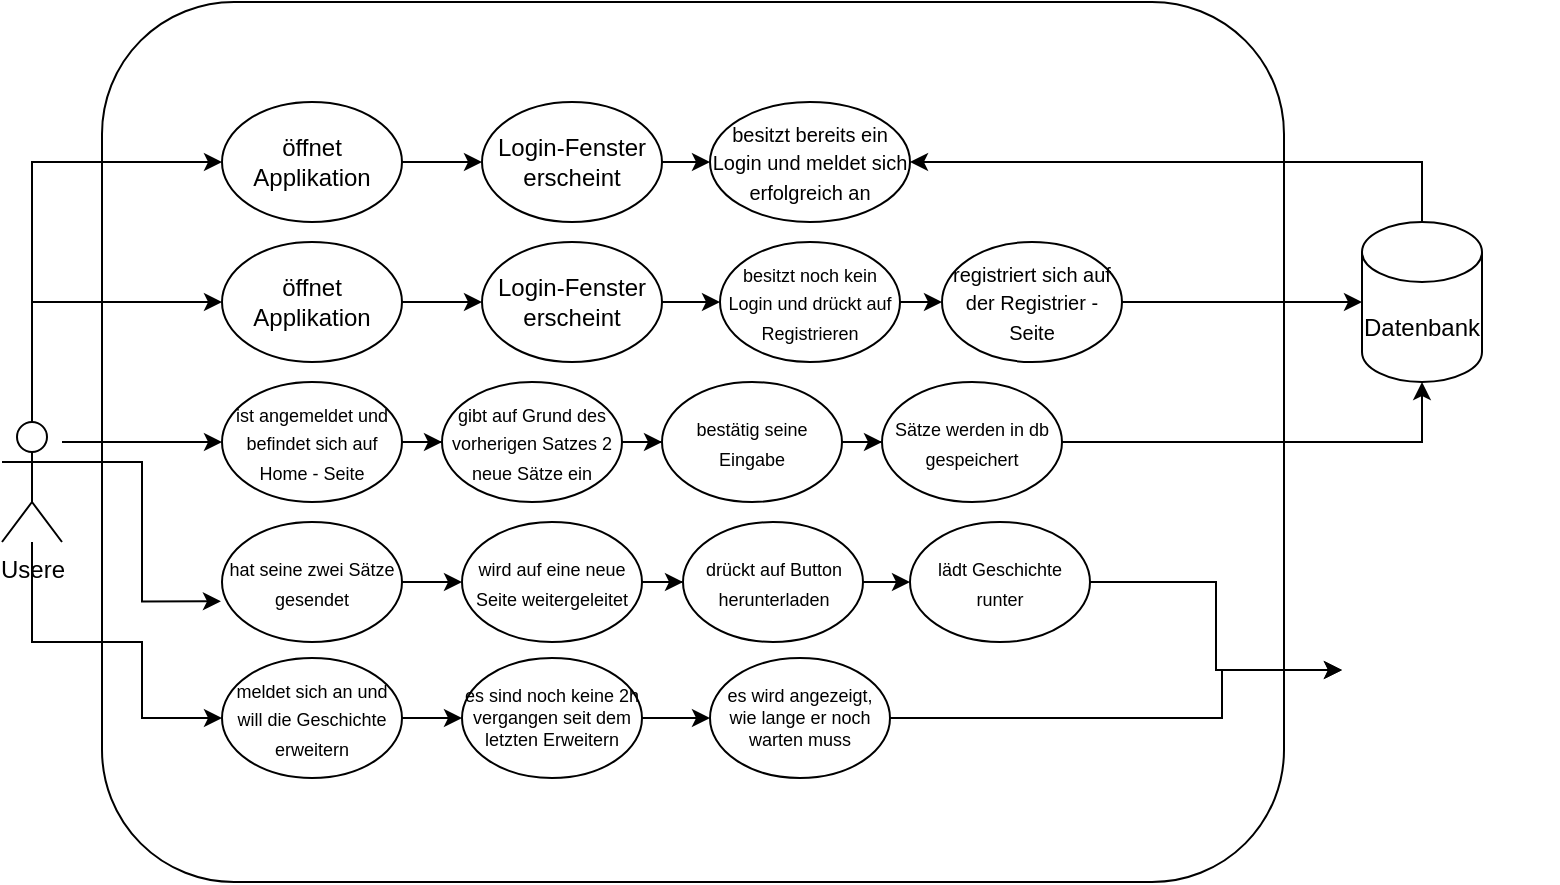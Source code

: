 <mxfile version="15.8.6" type="device"><diagram id="kyYIg4ZvpXns4QZy58Z6" name="Page-1"><mxGraphModel dx="1209" dy="585" grid="1" gridSize="10" guides="1" tooltips="1" connect="1" arrows="1" fold="1" page="1" pageScale="1" pageWidth="827" pageHeight="1169" math="0" shadow="0"><root><mxCell id="0"/><mxCell id="1" parent="0"/><mxCell id="Khfynw4bAvKvG0Z-6tx4-1" value="" style="rounded=1;whiteSpace=wrap;html=1;fillColor=none;" vertex="1" parent="1"><mxGeometry x="60" y="60" width="591" height="440" as="geometry"/></mxCell><mxCell id="Khfynw4bAvKvG0Z-6tx4-12" value="" style="edgeStyle=orthogonalEdgeStyle;rounded=0;orthogonalLoop=1;jettySize=auto;html=1;fontSize=10;entryX=0;entryY=0.5;entryDx=0;entryDy=0;" edge="1" parent="1" source="Khfynw4bAvKvG0Z-6tx4-2" target="Khfynw4bAvKvG0Z-6tx4-6"><mxGeometry relative="1" as="geometry"><Array as="points"><mxPoint x="25" y="140"/></Array></mxGeometry></mxCell><mxCell id="Khfynw4bAvKvG0Z-6tx4-16" value="" style="edgeStyle=orthogonalEdgeStyle;rounded=0;orthogonalLoop=1;jettySize=auto;html=1;fontSize=10;entryX=0;entryY=0.5;entryDx=0;entryDy=0;" edge="1" parent="1" source="Khfynw4bAvKvG0Z-6tx4-2" target="Khfynw4bAvKvG0Z-6tx4-13"><mxGeometry relative="1" as="geometry"><Array as="points"><mxPoint x="25" y="210"/></Array></mxGeometry></mxCell><mxCell id="Khfynw4bAvKvG0Z-6tx4-25" value="" style="edgeStyle=orthogonalEdgeStyle;rounded=0;orthogonalLoop=1;jettySize=auto;html=1;fontSize=9;entryX=0;entryY=0.5;entryDx=0;entryDy=0;" edge="1" parent="1" source="Khfynw4bAvKvG0Z-6tx4-2" target="Khfynw4bAvKvG0Z-6tx4-26"><mxGeometry relative="1" as="geometry"><Array as="points"><mxPoint x="70" y="280"/><mxPoint x="70" y="280"/></Array></mxGeometry></mxCell><mxCell id="Khfynw4bAvKvG0Z-6tx4-35" style="edgeStyle=orthogonalEdgeStyle;rounded=0;orthogonalLoop=1;jettySize=auto;html=1;exitX=1;exitY=0.333;exitDx=0;exitDy=0;exitPerimeter=0;entryX=-0.006;entryY=0.661;entryDx=0;entryDy=0;entryPerimeter=0;fontSize=9;" edge="1" parent="1" source="Khfynw4bAvKvG0Z-6tx4-2" target="Khfynw4bAvKvG0Z-6tx4-34"><mxGeometry relative="1" as="geometry"/></mxCell><mxCell id="Khfynw4bAvKvG0Z-6tx4-45" style="edgeStyle=orthogonalEdgeStyle;rounded=0;orthogonalLoop=1;jettySize=auto;html=1;entryX=0;entryY=0.5;entryDx=0;entryDy=0;fontSize=9;" edge="1" parent="1" source="Khfynw4bAvKvG0Z-6tx4-2" target="Khfynw4bAvKvG0Z-6tx4-44"><mxGeometry relative="1" as="geometry"><Array as="points"><mxPoint x="25" y="380"/><mxPoint x="80" y="380"/><mxPoint x="80" y="418"/></Array></mxGeometry></mxCell><mxCell id="Khfynw4bAvKvG0Z-6tx4-2" value="Usere" style="shape=umlActor;verticalLabelPosition=bottom;verticalAlign=top;html=1;outlineConnect=0;" vertex="1" parent="1"><mxGeometry x="10" y="270" width="30" height="60" as="geometry"/></mxCell><mxCell id="Khfynw4bAvKvG0Z-6tx4-11" value="" style="edgeStyle=orthogonalEdgeStyle;rounded=0;orthogonalLoop=1;jettySize=auto;html=1;fontSize=10;entryX=1;entryY=0.5;entryDx=0;entryDy=0;" edge="1" parent="1" source="Khfynw4bAvKvG0Z-6tx4-4" target="Khfynw4bAvKvG0Z-6tx4-9"><mxGeometry relative="1" as="geometry"><Array as="points"><mxPoint x="720" y="140"/></Array></mxGeometry></mxCell><mxCell id="Khfynw4bAvKvG0Z-6tx4-4" value="Datenbank" style="shape=cylinder3;whiteSpace=wrap;html=1;boundedLbl=1;backgroundOutline=1;size=15;" vertex="1" parent="1"><mxGeometry x="690" y="170" width="60" height="80" as="geometry"/></mxCell><mxCell id="Khfynw4bAvKvG0Z-6tx4-5" value="" style="shape=image;html=1;verticalAlign=top;verticalLabelPosition=bottom;labelBackgroundColor=#ffffff;imageAspect=0;aspect=fixed;image=https://cdn2.iconfinder.com/data/icons/essential-web-2/50/tv-screen-smart-widescreen-watch-128.png" vertex="1" parent="1"><mxGeometry x="680" y="340" width="108" height="108" as="geometry"/></mxCell><mxCell id="Khfynw4bAvKvG0Z-6tx4-8" value="" style="edgeStyle=orthogonalEdgeStyle;rounded=0;orthogonalLoop=1;jettySize=auto;html=1;" edge="1" parent="1" source="Khfynw4bAvKvG0Z-6tx4-6" target="Khfynw4bAvKvG0Z-6tx4-7"><mxGeometry relative="1" as="geometry"/></mxCell><mxCell id="Khfynw4bAvKvG0Z-6tx4-6" value="öffnet Applikation" style="ellipse;whiteSpace=wrap;html=1;fillColor=none;gradientColor=none;" vertex="1" parent="1"><mxGeometry x="120" y="110" width="90" height="60" as="geometry"/></mxCell><mxCell id="Khfynw4bAvKvG0Z-6tx4-10" value="" style="edgeStyle=orthogonalEdgeStyle;rounded=0;orthogonalLoop=1;jettySize=auto;html=1;" edge="1" parent="1" source="Khfynw4bAvKvG0Z-6tx4-7" target="Khfynw4bAvKvG0Z-6tx4-9"><mxGeometry relative="1" as="geometry"/></mxCell><mxCell id="Khfynw4bAvKvG0Z-6tx4-7" value="Login-Fenster erscheint" style="ellipse;whiteSpace=wrap;html=1;fillColor=none;gradientColor=none;" vertex="1" parent="1"><mxGeometry x="250" y="110" width="90" height="60" as="geometry"/></mxCell><mxCell id="Khfynw4bAvKvG0Z-6tx4-9" value="&lt;font style=&quot;font-size: 10px&quot;&gt;besitzt bereits ein Login und meldet sich erfolgreich an&lt;/font&gt;" style="ellipse;whiteSpace=wrap;html=1;fillColor=none;gradientColor=none;" vertex="1" parent="1"><mxGeometry x="364" y="110" width="100" height="60" as="geometry"/></mxCell><mxCell id="Khfynw4bAvKvG0Z-6tx4-17" value="" style="edgeStyle=orthogonalEdgeStyle;rounded=0;orthogonalLoop=1;jettySize=auto;html=1;fontSize=10;" edge="1" parent="1" source="Khfynw4bAvKvG0Z-6tx4-13" target="Khfynw4bAvKvG0Z-6tx4-14"><mxGeometry relative="1" as="geometry"/></mxCell><mxCell id="Khfynw4bAvKvG0Z-6tx4-13" value="öffnet Applikation" style="ellipse;whiteSpace=wrap;html=1;fillColor=none;gradientColor=none;" vertex="1" parent="1"><mxGeometry x="120" y="180" width="90" height="60" as="geometry"/></mxCell><mxCell id="Khfynw4bAvKvG0Z-6tx4-19" value="" style="edgeStyle=orthogonalEdgeStyle;rounded=0;orthogonalLoop=1;jettySize=auto;html=1;fontSize=10;entryX=0;entryY=0.5;entryDx=0;entryDy=0;" edge="1" parent="1" source="Khfynw4bAvKvG0Z-6tx4-14" target="Khfynw4bAvKvG0Z-6tx4-20"><mxGeometry relative="1" as="geometry"><mxPoint x="369" y="210" as="targetPoint"/></mxGeometry></mxCell><mxCell id="Khfynw4bAvKvG0Z-6tx4-14" value="Login-Fenster erscheint" style="ellipse;whiteSpace=wrap;html=1;fillColor=none;gradientColor=none;" vertex="1" parent="1"><mxGeometry x="250" y="180" width="90" height="60" as="geometry"/></mxCell><mxCell id="Khfynw4bAvKvG0Z-6tx4-22" value="" style="edgeStyle=orthogonalEdgeStyle;rounded=0;orthogonalLoop=1;jettySize=auto;html=1;fontSize=9;" edge="1" parent="1" source="Khfynw4bAvKvG0Z-6tx4-20" target="Khfynw4bAvKvG0Z-6tx4-21"><mxGeometry relative="1" as="geometry"/></mxCell><mxCell id="Khfynw4bAvKvG0Z-6tx4-20" value="&lt;font style=&quot;font-size: 9px&quot;&gt;besitzt noch kein Login und drückt auf Registrieren&lt;/font&gt;" style="ellipse;whiteSpace=wrap;html=1;fillColor=none;gradientColor=none;" vertex="1" parent="1"><mxGeometry x="369" y="180" width="90" height="60" as="geometry"/></mxCell><mxCell id="Khfynw4bAvKvG0Z-6tx4-24" value="" style="edgeStyle=orthogonalEdgeStyle;rounded=0;orthogonalLoop=1;jettySize=auto;html=1;fontSize=9;entryX=0;entryY=0.5;entryDx=0;entryDy=0;entryPerimeter=0;" edge="1" parent="1" source="Khfynw4bAvKvG0Z-6tx4-21" target="Khfynw4bAvKvG0Z-6tx4-4"><mxGeometry relative="1" as="geometry"><mxPoint x="650" y="210" as="targetPoint"/></mxGeometry></mxCell><mxCell id="Khfynw4bAvKvG0Z-6tx4-21" value="&lt;font size=&quot;1&quot;&gt;registriert sich auf der Registrier - Seite&lt;/font&gt;" style="ellipse;whiteSpace=wrap;html=1;fillColor=none;gradientColor=none;" vertex="1" parent="1"><mxGeometry x="480" y="180" width="90" height="60" as="geometry"/></mxCell><mxCell id="Khfynw4bAvKvG0Z-6tx4-28" value="" style="edgeStyle=orthogonalEdgeStyle;rounded=0;orthogonalLoop=1;jettySize=auto;html=1;fontSize=9;" edge="1" parent="1" source="Khfynw4bAvKvG0Z-6tx4-26" target="Khfynw4bAvKvG0Z-6tx4-27"><mxGeometry relative="1" as="geometry"/></mxCell><mxCell id="Khfynw4bAvKvG0Z-6tx4-26" value="&lt;font style=&quot;font-size: 9px&quot;&gt;ist angemeldet und befindet sich auf Home - Seite&lt;/font&gt;" style="ellipse;whiteSpace=wrap;html=1;fillColor=none;gradientColor=none;" vertex="1" parent="1"><mxGeometry x="120" y="250" width="90" height="60" as="geometry"/></mxCell><mxCell id="Khfynw4bAvKvG0Z-6tx4-30" value="" style="edgeStyle=orthogonalEdgeStyle;rounded=0;orthogonalLoop=1;jettySize=auto;html=1;fontSize=9;" edge="1" parent="1" source="Khfynw4bAvKvG0Z-6tx4-27" target="Khfynw4bAvKvG0Z-6tx4-29"><mxGeometry relative="1" as="geometry"/></mxCell><mxCell id="Khfynw4bAvKvG0Z-6tx4-27" value="&lt;font style=&quot;font-size: 9px&quot;&gt;gibt auf Grund des vorherigen Satzes 2 neue Sätze ein&lt;/font&gt;" style="ellipse;whiteSpace=wrap;html=1;fillColor=none;gradientColor=none;" vertex="1" parent="1"><mxGeometry x="230" y="250" width="90" height="60" as="geometry"/></mxCell><mxCell id="Khfynw4bAvKvG0Z-6tx4-32" value="" style="edgeStyle=orthogonalEdgeStyle;rounded=0;orthogonalLoop=1;jettySize=auto;html=1;fontSize=9;" edge="1" parent="1" source="Khfynw4bAvKvG0Z-6tx4-29" target="Khfynw4bAvKvG0Z-6tx4-31"><mxGeometry relative="1" as="geometry"/></mxCell><mxCell id="Khfynw4bAvKvG0Z-6tx4-29" value="&lt;font style=&quot;font-size: 9px&quot;&gt;bestätig seine Eingabe&lt;/font&gt;" style="ellipse;whiteSpace=wrap;html=1;fillColor=none;gradientColor=none;" vertex="1" parent="1"><mxGeometry x="340" y="250" width="90" height="60" as="geometry"/></mxCell><mxCell id="Khfynw4bAvKvG0Z-6tx4-33" style="edgeStyle=orthogonalEdgeStyle;rounded=0;orthogonalLoop=1;jettySize=auto;html=1;exitX=1;exitY=0.5;exitDx=0;exitDy=0;fontSize=9;entryX=0.5;entryY=1;entryDx=0;entryDy=0;entryPerimeter=0;" edge="1" parent="1" source="Khfynw4bAvKvG0Z-6tx4-31" target="Khfynw4bAvKvG0Z-6tx4-4"><mxGeometry relative="1" as="geometry"><mxPoint x="730" y="230" as="targetPoint"/><Array as="points"><mxPoint x="720" y="280"/></Array></mxGeometry></mxCell><mxCell id="Khfynw4bAvKvG0Z-6tx4-31" value="&lt;font style=&quot;font-size: 9px&quot;&gt;Sätze werden in db gespeichert&lt;/font&gt;" style="ellipse;whiteSpace=wrap;html=1;fillColor=none;gradientColor=none;" vertex="1" parent="1"><mxGeometry x="450" y="250" width="90" height="60" as="geometry"/></mxCell><mxCell id="Khfynw4bAvKvG0Z-6tx4-37" value="" style="edgeStyle=orthogonalEdgeStyle;rounded=0;orthogonalLoop=1;jettySize=auto;html=1;fontSize=9;" edge="1" parent="1" source="Khfynw4bAvKvG0Z-6tx4-34" target="Khfynw4bAvKvG0Z-6tx4-36"><mxGeometry relative="1" as="geometry"/></mxCell><mxCell id="Khfynw4bAvKvG0Z-6tx4-34" value="&lt;font style=&quot;font-size: 9px&quot;&gt;hat seine zwei Sätze gesendet&lt;/font&gt;" style="ellipse;whiteSpace=wrap;html=1;fillColor=none;gradientColor=none;" vertex="1" parent="1"><mxGeometry x="120" y="320" width="90" height="60" as="geometry"/></mxCell><mxCell id="Khfynw4bAvKvG0Z-6tx4-39" value="" style="edgeStyle=orthogonalEdgeStyle;rounded=0;orthogonalLoop=1;jettySize=auto;html=1;fontSize=9;" edge="1" parent="1" source="Khfynw4bAvKvG0Z-6tx4-36" target="Khfynw4bAvKvG0Z-6tx4-38"><mxGeometry relative="1" as="geometry"/></mxCell><mxCell id="Khfynw4bAvKvG0Z-6tx4-36" value="&lt;font style=&quot;font-size: 9px&quot;&gt;wird auf eine neue Seite weitergeleitet&lt;/font&gt;" style="ellipse;whiteSpace=wrap;html=1;fillColor=none;gradientColor=none;" vertex="1" parent="1"><mxGeometry x="240" y="320" width="90" height="60" as="geometry"/></mxCell><mxCell id="Khfynw4bAvKvG0Z-6tx4-41" value="" style="edgeStyle=orthogonalEdgeStyle;rounded=0;orthogonalLoop=1;jettySize=auto;html=1;fontSize=9;" edge="1" parent="1" source="Khfynw4bAvKvG0Z-6tx4-38" target="Khfynw4bAvKvG0Z-6tx4-40"><mxGeometry relative="1" as="geometry"/></mxCell><mxCell id="Khfynw4bAvKvG0Z-6tx4-38" value="&lt;font style=&quot;font-size: 9px&quot;&gt;drückt auf Button herunterladen&lt;/font&gt;" style="ellipse;whiteSpace=wrap;html=1;fillColor=none;gradientColor=none;" vertex="1" parent="1"><mxGeometry x="350.5" y="320" width="90" height="60" as="geometry"/></mxCell><mxCell id="Khfynw4bAvKvG0Z-6tx4-43" value="" style="edgeStyle=orthogonalEdgeStyle;rounded=0;orthogonalLoop=1;jettySize=auto;html=1;fontSize=9;entryX=0;entryY=0.5;entryDx=0;entryDy=0;" edge="1" parent="1" source="Khfynw4bAvKvG0Z-6tx4-40" target="Khfynw4bAvKvG0Z-6tx4-5"><mxGeometry relative="1" as="geometry"><mxPoint x="580" y="350" as="targetPoint"/></mxGeometry></mxCell><mxCell id="Khfynw4bAvKvG0Z-6tx4-40" value="&lt;font style=&quot;font-size: 9px&quot;&gt;lädt Geschichte runter&lt;/font&gt;" style="ellipse;whiteSpace=wrap;html=1;fillColor=none;gradientColor=none;" vertex="1" parent="1"><mxGeometry x="464" y="320" width="90" height="60" as="geometry"/></mxCell><mxCell id="Khfynw4bAvKvG0Z-6tx4-48" style="edgeStyle=orthogonalEdgeStyle;rounded=0;orthogonalLoop=1;jettySize=auto;html=1;exitX=1;exitY=0.5;exitDx=0;exitDy=0;entryX=0;entryY=0.5;entryDx=0;entryDy=0;fontSize=9;" edge="1" parent="1" source="Khfynw4bAvKvG0Z-6tx4-44" target="Khfynw4bAvKvG0Z-6tx4-47"><mxGeometry relative="1" as="geometry"/></mxCell><mxCell id="Khfynw4bAvKvG0Z-6tx4-44" value="&lt;font style=&quot;font-size: 9px&quot;&gt;meldet sich an und will die Geschichte erweitern&lt;/font&gt;" style="ellipse;whiteSpace=wrap;html=1;fillColor=none;gradientColor=none;" vertex="1" parent="1"><mxGeometry x="120" y="388" width="90" height="60" as="geometry"/></mxCell><mxCell id="Khfynw4bAvKvG0Z-6tx4-50" value="" style="edgeStyle=orthogonalEdgeStyle;rounded=0;orthogonalLoop=1;jettySize=auto;html=1;fontSize=9;" edge="1" parent="1" source="Khfynw4bAvKvG0Z-6tx4-47" target="Khfynw4bAvKvG0Z-6tx4-49"><mxGeometry relative="1" as="geometry"/></mxCell><mxCell id="Khfynw4bAvKvG0Z-6tx4-47" value="&lt;font style=&quot;font-size: 9px;&quot;&gt;es sind noch keine 2h vergangen seit dem letzten Erweitern&lt;/font&gt;" style="ellipse;whiteSpace=wrap;html=1;fillColor=none;gradientColor=none;fontSize=9;" vertex="1" parent="1"><mxGeometry x="240" y="388" width="90" height="60" as="geometry"/></mxCell><mxCell id="Khfynw4bAvKvG0Z-6tx4-51" style="edgeStyle=orthogonalEdgeStyle;rounded=0;orthogonalLoop=1;jettySize=auto;html=1;exitX=1;exitY=0.5;exitDx=0;exitDy=0;fontSize=9;entryX=0;entryY=0.5;entryDx=0;entryDy=0;" edge="1" parent="1" source="Khfynw4bAvKvG0Z-6tx4-49" target="Khfynw4bAvKvG0Z-6tx4-5"><mxGeometry relative="1" as="geometry"><mxPoint x="710" y="400" as="targetPoint"/><Array as="points"><mxPoint x="620" y="418"/><mxPoint x="620" y="394"/></Array></mxGeometry></mxCell><mxCell id="Khfynw4bAvKvG0Z-6tx4-49" value="&lt;font style=&quot;font-size: 9px&quot;&gt;es wird angezeigt, wie lange er noch warten muss&lt;/font&gt;" style="ellipse;whiteSpace=wrap;html=1;fillColor=none;gradientColor=none;fontSize=9;" vertex="1" parent="1"><mxGeometry x="364" y="388" width="90" height="60" as="geometry"/></mxCell></root></mxGraphModel></diagram></mxfile>
